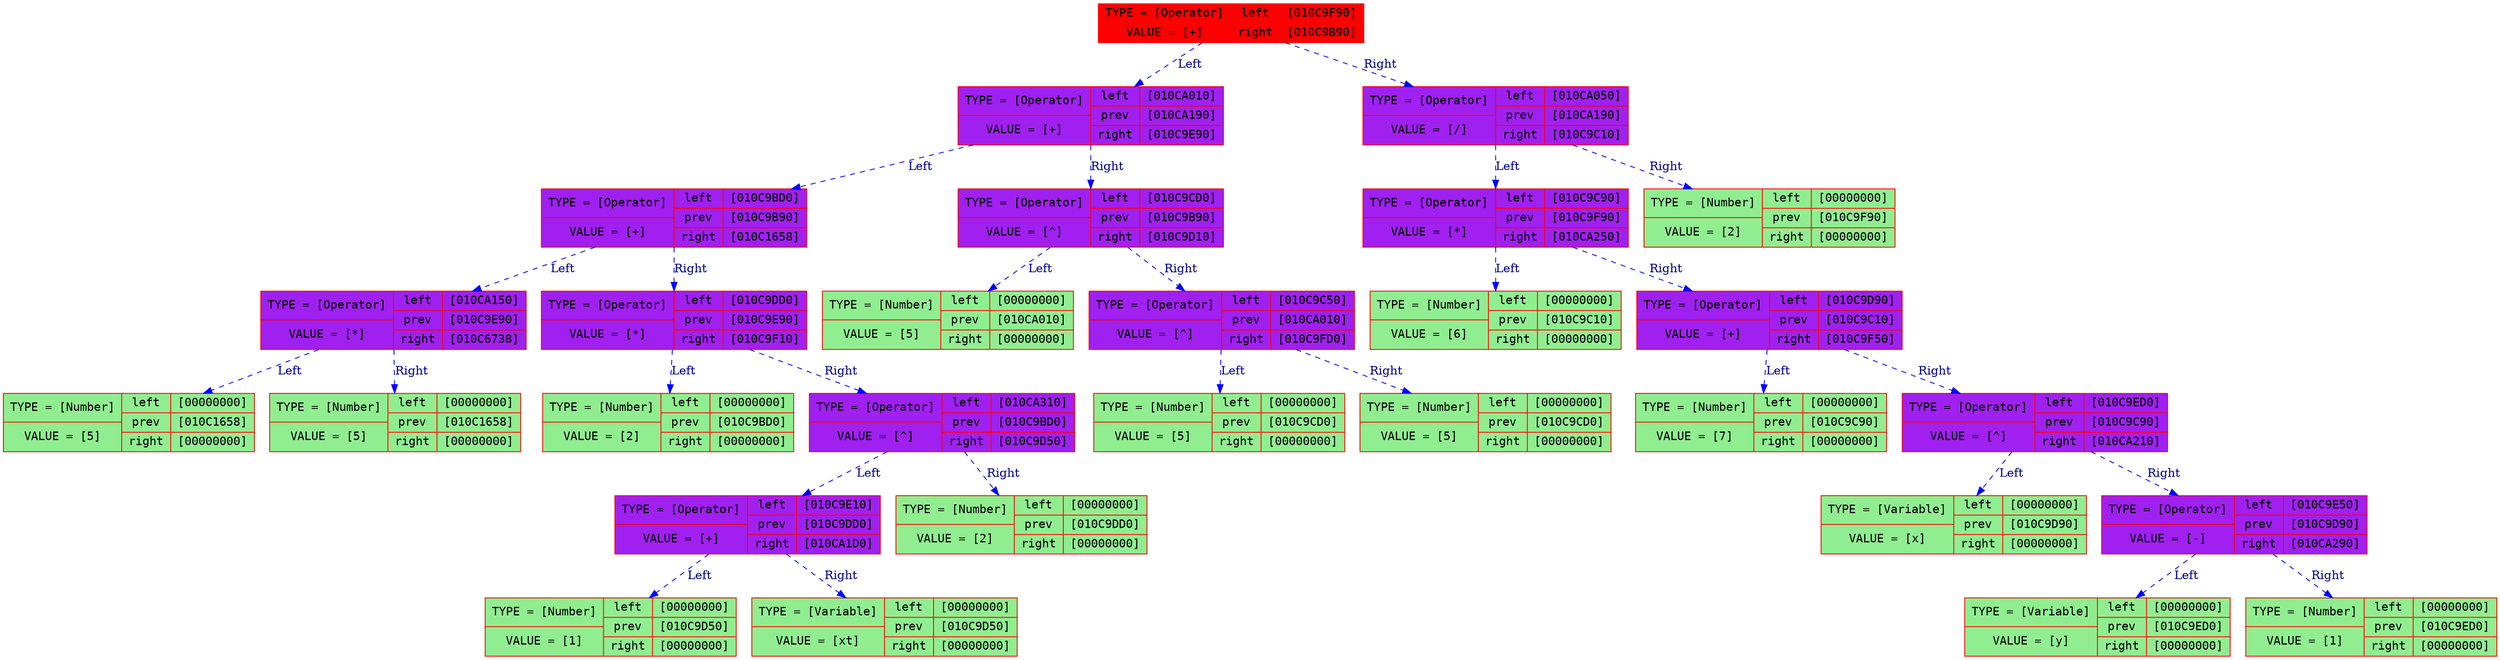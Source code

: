 digraph differenciator {
node [color = Red, fontname = Courier, style = filled, shape=record, fillcolor = purple]
edge [color = Blue, style=dashed]
"010C6738" [label = "{<f0> TYPE = [Number] | VALUE = [5]}| {<f1> left| <here> prev| right}| {<f2> [00000000]| [010C1658]| [00000000]}",style = filled, fillcolor = lightgreen] 
"010C1658" -> "010C6738" [label="Left", fontcolor=darkblue]
"010CA150" [label = "{<f0> TYPE = [Number] | VALUE = [5]}| {<f1> left| <here> prev| right}| {<f2> [00000000]| [010C1658]| [00000000]}",style = filled, fillcolor = lightgreen] 
"010C1658" -> "010CA150" [label="Right", fontcolor=darkblue]
"010C1658" [label = "{<f0> TYPE = [Operator] | VALUE = [*]}| {<f1> left| <here> prev| right}| {<f2> [010CA150]| [010C9E90]| [010C6738]}",style = filled, fillcolor = purple] 
"010C9E90" -> "010C1658" [label="Left", fontcolor=darkblue]
"010C9F10" [label = "{<f0> TYPE = [Number] | VALUE = [2]}| {<f1> left| <here> prev| right}| {<f2> [00000000]| [010C9BD0]| [00000000]}",style = filled, fillcolor = lightgreen] 
"010C9BD0" -> "010C9F10" [label="Left", fontcolor=darkblue]
"010CA1D0" [label = "{<f0> TYPE = [Number] | VALUE = [1]}| {<f1> left| <here> prev| right}| {<f2> [00000000]| [010C9D50]| [00000000]}",style = filled, fillcolor = lightgreen] 
"010C9D50" -> "010CA1D0" [label="Left", fontcolor=darkblue]
"010C9E10" [label = "{<f0> TYPE = [Variable] | VALUE = [xt]}| {<f1> left| <here> prev| right}| {<f2> [00000000]| [010C9D50]| [00000000]}",style = filled, fillcolor = lightgreen] 
"010C9D50" -> "010C9E10" [label="Right", fontcolor=darkblue]
"010C9D50" [label = "{<f0> TYPE = [Operator] | VALUE = [+]}| {<f1> left| <here> prev| right}| {<f2> [010C9E10]| [010C9DD0]| [010CA1D0]}",style = filled, fillcolor = purple] 
"010C9DD0" -> "010C9D50" [label="Left", fontcolor=darkblue]
"010CA310" [label = "{<f0> TYPE = [Number] | VALUE = [2]}| {<f1> left| <here> prev| right}| {<f2> [00000000]| [010C9DD0]| [00000000]}",style = filled, fillcolor = lightgreen] 
"010C9DD0" -> "010CA310" [label="Right", fontcolor=darkblue]
"010C9DD0" [label = "{<f0> TYPE = [Operator] | VALUE = [^]}| {<f1> left| <here> prev| right}| {<f2> [010CA310]| [010C9BD0]| [010C9D50]}",style = filled, fillcolor = purple] 
"010C9BD0" -> "010C9DD0" [label="Right", fontcolor=darkblue]
"010C9BD0" [label = "{<f0> TYPE = [Operator] | VALUE = [*]}| {<f1> left| <here> prev| right}| {<f2> [010C9DD0]| [010C9E90]| [010C9F10]}",style = filled, fillcolor = purple] 
"010C9E90" -> "010C9BD0" [label="Right", fontcolor=darkblue]
"010C9E90" [label = "{<f0> TYPE = [Operator] | VALUE = [+]}| {<f1> left| <here> prev| right}| {<f2> [010C9BD0]| [010C9B90]| [010C1658]}",style = filled, fillcolor = purple] 
"010C9B90" -> "010C9E90" [label="Left", fontcolor=darkblue]
"010C9D10" [label = "{<f0> TYPE = [Number] | VALUE = [5]}| {<f1> left| <here> prev| right}| {<f2> [00000000]| [010CA010]| [00000000]}",style = filled, fillcolor = lightgreen] 
"010CA010" -> "010C9D10" [label="Left", fontcolor=darkblue]
"010C9FD0" [label = "{<f0> TYPE = [Number] | VALUE = [5]}| {<f1> left| <here> prev| right}| {<f2> [00000000]| [010C9CD0]| [00000000]}",style = filled, fillcolor = lightgreen] 
"010C9CD0" -> "010C9FD0" [label="Left", fontcolor=darkblue]
"010C9C50" [label = "{<f0> TYPE = [Number] | VALUE = [5]}| {<f1> left| <here> prev| right}| {<f2> [00000000]| [010C9CD0]| [00000000]}",style = filled, fillcolor = lightgreen] 
"010C9CD0" -> "010C9C50" [label="Right", fontcolor=darkblue]
"010C9CD0" [label = "{<f0> TYPE = [Operator] | VALUE = [^]}| {<f1> left| <here> prev| right}| {<f2> [010C9C50]| [010CA010]| [010C9FD0]}",style = filled, fillcolor = purple] 
"010CA010" -> "010C9CD0" [label="Right", fontcolor=darkblue]
"010CA010" [label = "{<f0> TYPE = [Operator] | VALUE = [^]}| {<f1> left| <here> prev| right}| {<f2> [010C9CD0]| [010C9B90]| [010C9D10]}",style = filled, fillcolor = purple] 
"010C9B90" -> "010CA010" [label="Right", fontcolor=darkblue]
"010C9B90" [label = "{<f0> TYPE = [Operator] | VALUE = [+]}| {<f1> left| <here> prev| right}| {<f2> [010CA010]| [010CA190]| [010C9E90]}",style = filled, fillcolor = purple] 
"010CA190" -> "010C9B90" [label="Left", fontcolor=darkblue]
"010CA250" [label = "{<f0> TYPE = [Number] | VALUE = [6]}| {<f1> left| <here> prev| right}| {<f2> [00000000]| [010C9C10]| [00000000]}",style = filled, fillcolor = lightgreen] 
"010C9C10" -> "010CA250" [label="Left", fontcolor=darkblue]
"010C9F50" [label = "{<f0> TYPE = [Number] | VALUE = [7]}| {<f1> left| <here> prev| right}| {<f2> [00000000]| [010C9C90]| [00000000]}",style = filled, fillcolor = lightgreen] 
"010C9C90" -> "010C9F50" [label="Left", fontcolor=darkblue]
"010CA210" [label = "{<f0> TYPE = [Variable] | VALUE = [x]}| {<f1> left| <here> prev| right}| {<f2> [00000000]| [010C9D90]| [00000000]}",style = filled, fillcolor = lightgreen] 
"010C9D90" -> "010CA210" [label="Left", fontcolor=darkblue]
"010CA290" [label = "{<f0> TYPE = [Variable] | VALUE = [y]}| {<f1> left| <here> prev| right}| {<f2> [00000000]| [010C9ED0]| [00000000]}",style = filled, fillcolor = lightgreen] 
"010C9ED0" -> "010CA290" [label="Left", fontcolor=darkblue]
"010C9E50" [label = "{<f0> TYPE = [Number] | VALUE = [1]}| {<f1> left| <here> prev| right}| {<f2> [00000000]| [010C9ED0]| [00000000]}",style = filled, fillcolor = lightgreen] 
"010C9ED0" -> "010C9E50" [label="Right", fontcolor=darkblue]
"010C9ED0" [label = "{<f0> TYPE = [Operator] | VALUE = [-]}| {<f1> left| <here> prev| right}| {<f2> [010C9E50]| [010C9D90]| [010CA290]}",style = filled, fillcolor = purple] 
"010C9D90" -> "010C9ED0" [label="Right", fontcolor=darkblue]
"010C9D90" [label = "{<f0> TYPE = [Operator] | VALUE = [^]}| {<f1> left| <here> prev| right}| {<f2> [010C9ED0]| [010C9C90]| [010CA210]}",style = filled, fillcolor = purple] 
"010C9C90" -> "010C9D90" [label="Right", fontcolor=darkblue]
"010C9C90" [label = "{<f0> TYPE = [Operator] | VALUE = [+]}| {<f1> left| <here> prev| right}| {<f2> [010C9D90]| [010C9C10]| [010C9F50]}",style = filled, fillcolor = purple] 
"010C9C10" -> "010C9C90" [label="Right", fontcolor=darkblue]
"010C9C10" [label = "{<f0> TYPE = [Operator] | VALUE = [*]}| {<f1> left| <here> prev| right}| {<f2> [010C9C90]| [010C9F90]| [010CA250]}",style = filled, fillcolor = purple] 
"010C9F90" -> "010C9C10" [label="Left", fontcolor=darkblue]
"010CA050" [label = "{<f0> TYPE = [Number] | VALUE = [2]}| {<f1> left| <here> prev| right}| {<f2> [00000000]| [010C9F90]| [00000000]}",style = filled, fillcolor = lightgreen] 
"010C9F90" -> "010CA050" [label="Right", fontcolor=darkblue]
"010C9F90" [label = "{<f0> TYPE = [Operator] | VALUE = [/]}| {<f1> left| <here> prev| right}| {<f2> [010CA050]| [010CA190]| [010C9C10]}",style = filled, fillcolor = purple] 
"010CA190" -> "010C9F90" [label="Right", fontcolor=darkblue]
"010CA190" [label = "{<f0> TYPE = [Operator] | VALUE = [+]}| {<f1> left| right}| {<f2> [010C9F90]| [010C9B90]}",style = filled, fillcolor = red] 
}
